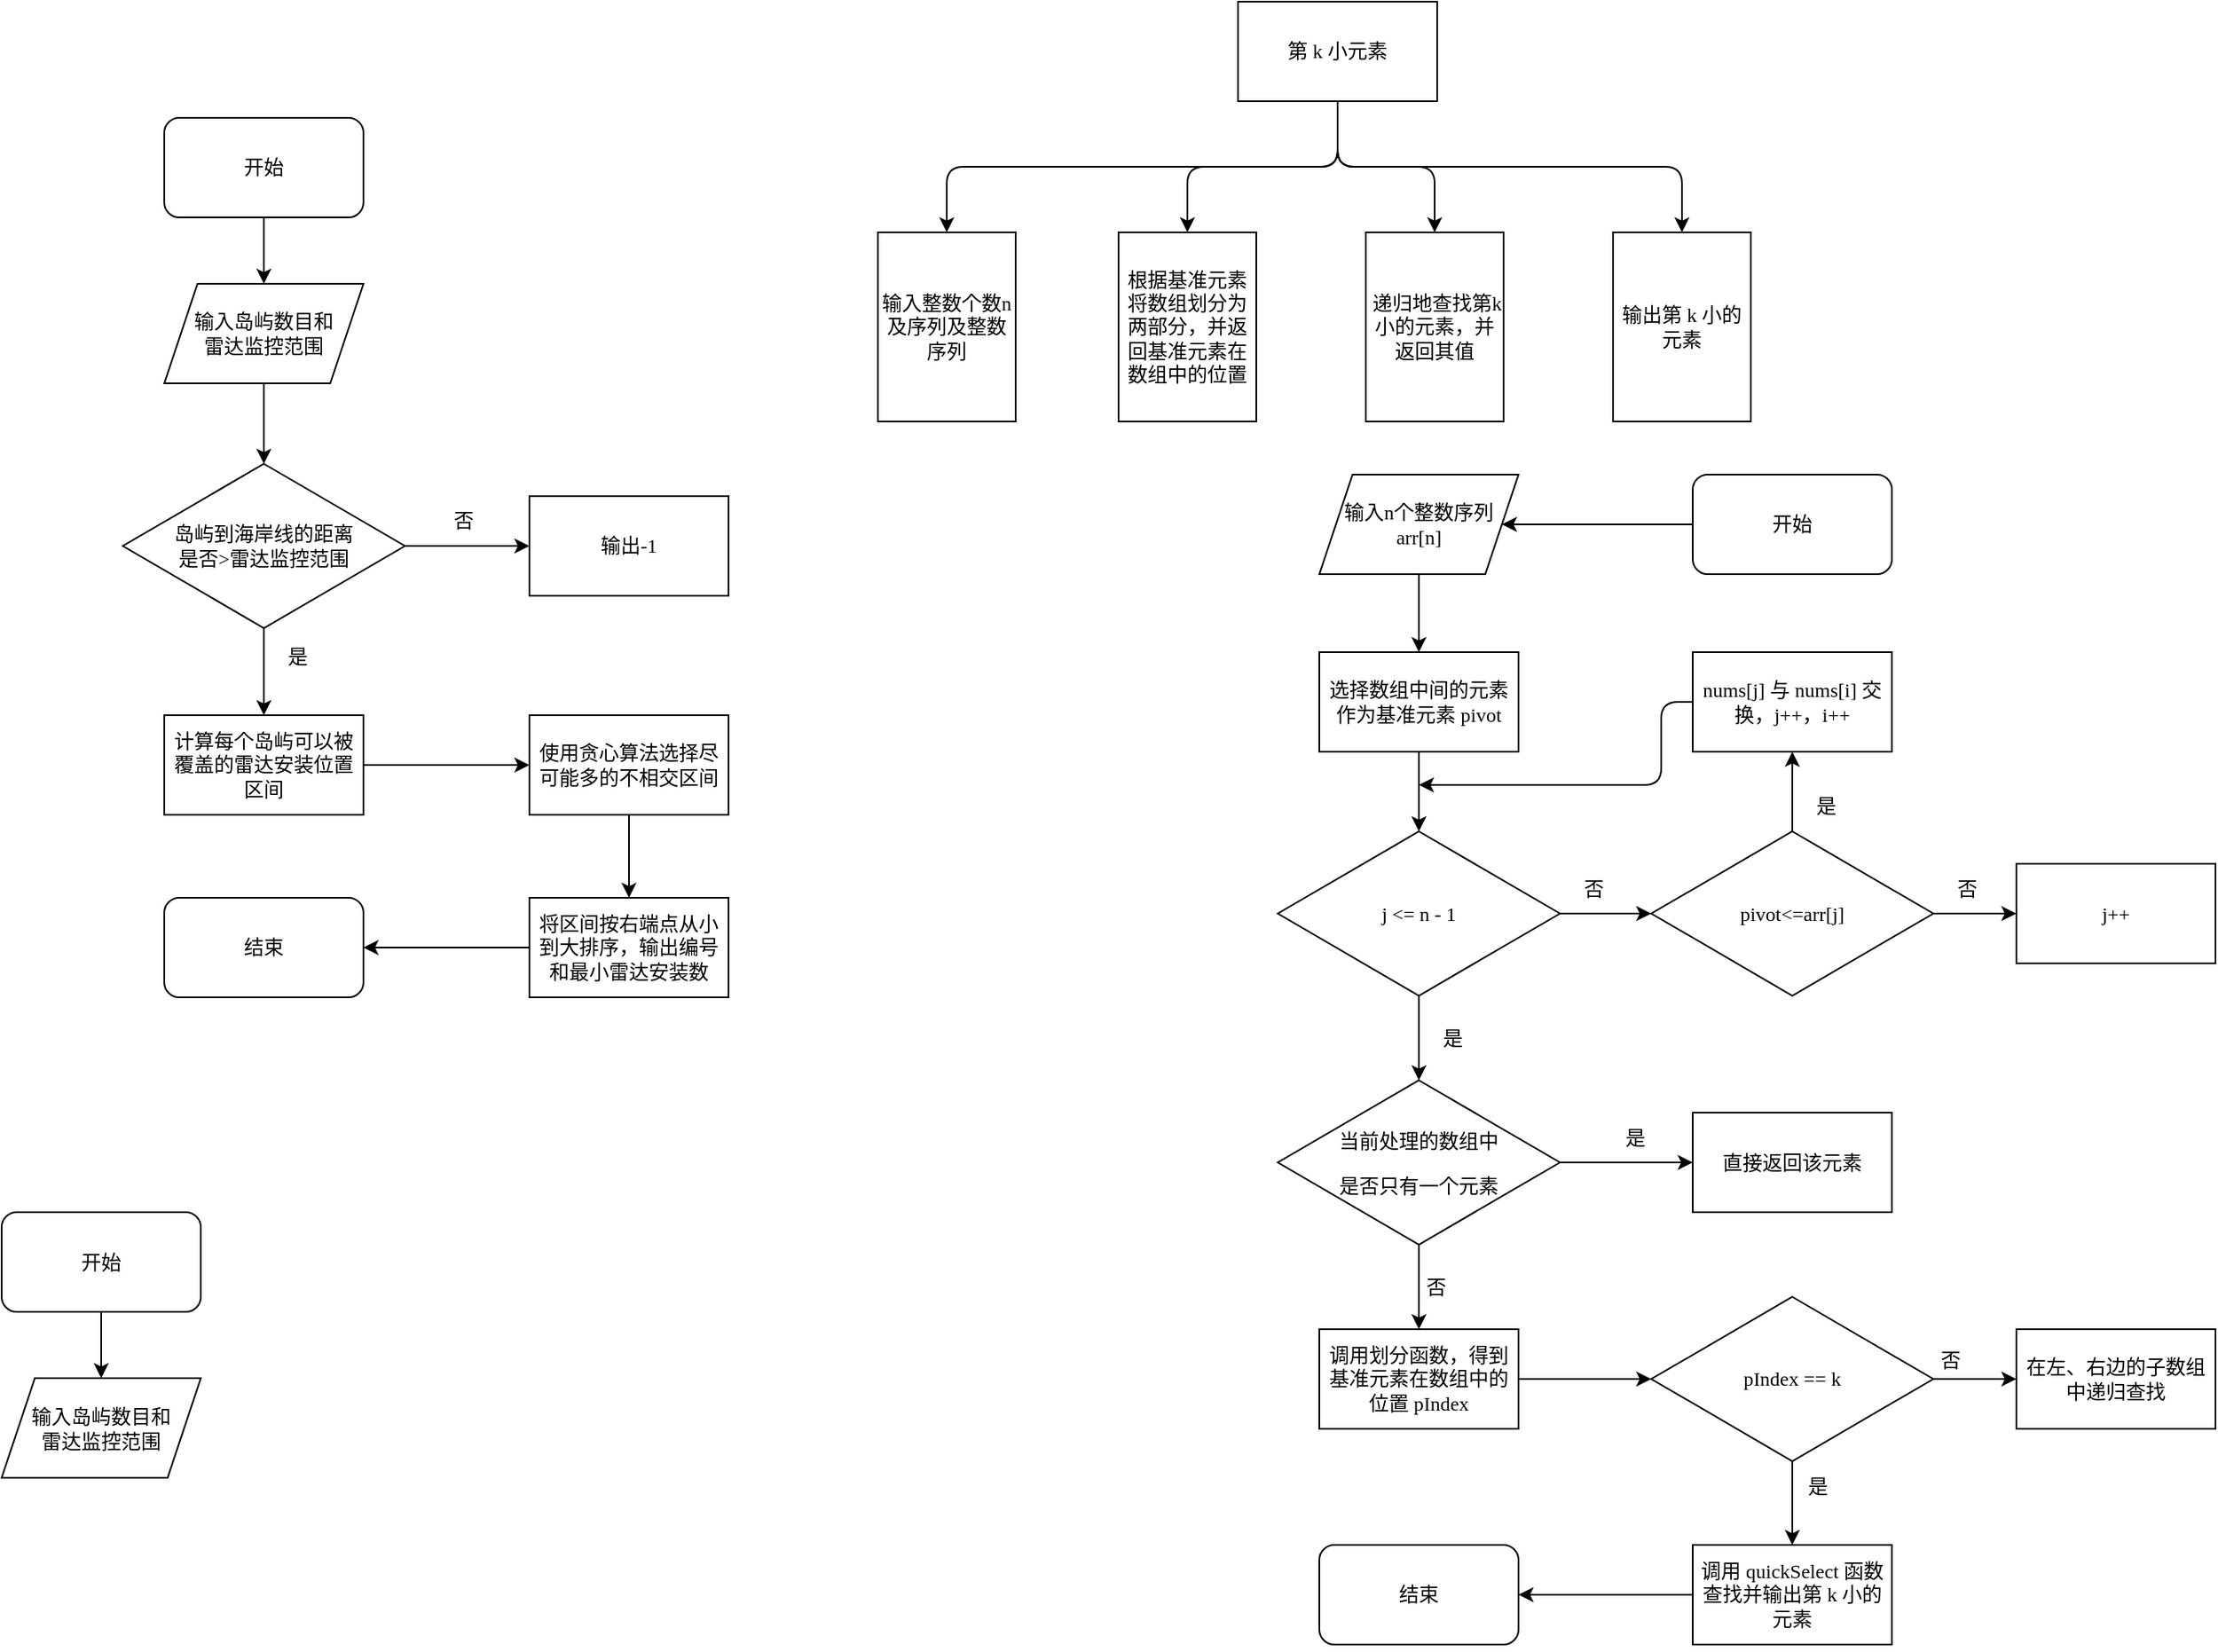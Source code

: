 <mxfile version="21.5.0" type="github">
  <diagram name="第 1 页" id="-d_zus6F9JadonjK7o-G">
    <mxGraphModel dx="855" dy="581" grid="0" gridSize="10" guides="1" tooltips="1" connect="1" arrows="1" fold="1" page="1" pageScale="1" pageWidth="1654" pageHeight="2336" math="0" shadow="0">
      <root>
        <mxCell id="0" />
        <mxCell id="1" parent="0" />
        <mxCell id="JW2blL81-z2ucw1xPPm1-20" style="edgeStyle=none;html=1;exitX=0.5;exitY=1;exitDx=0;exitDy=0;entryX=0.5;entryY=0;entryDx=0;entryDy=0;fontFamily=等线;" edge="1" parent="1" source="JW2blL81-z2ucw1xPPm1-4" target="JW2blL81-z2ucw1xPPm1-5">
          <mxGeometry relative="1" as="geometry" />
        </mxCell>
        <mxCell id="JW2blL81-z2ucw1xPPm1-4" value="开始" style="rounded=1;whiteSpace=wrap;html=1;fontFamily=等线;" vertex="1" parent="1">
          <mxGeometry x="220" y="110" width="120" height="60" as="geometry" />
        </mxCell>
        <mxCell id="JW2blL81-z2ucw1xPPm1-12" style="edgeStyle=none;html=1;exitX=0.5;exitY=1;exitDx=0;exitDy=0;entryX=0.5;entryY=0;entryDx=0;entryDy=0;fontFamily=等线;" edge="1" parent="1" source="JW2blL81-z2ucw1xPPm1-5" target="JW2blL81-z2ucw1xPPm1-6">
          <mxGeometry relative="1" as="geometry" />
        </mxCell>
        <mxCell id="JW2blL81-z2ucw1xPPm1-5" value="输入岛屿数目和&lt;br&gt;雷达监控范围" style="shape=parallelogram;perimeter=parallelogramPerimeter;whiteSpace=wrap;html=1;fixedSize=1;fontFamily=等线;" vertex="1" parent="1">
          <mxGeometry x="220" y="210" width="120" height="60" as="geometry" />
        </mxCell>
        <mxCell id="JW2blL81-z2ucw1xPPm1-13" style="edgeStyle=none;html=1;exitX=1;exitY=0.5;exitDx=0;exitDy=0;entryX=0;entryY=0.5;entryDx=0;entryDy=0;fontFamily=等线;" edge="1" parent="1" source="JW2blL81-z2ucw1xPPm1-6" target="JW2blL81-z2ucw1xPPm1-7">
          <mxGeometry relative="1" as="geometry" />
        </mxCell>
        <mxCell id="JW2blL81-z2ucw1xPPm1-14" style="edgeStyle=none;html=1;exitX=0.5;exitY=1;exitDx=0;exitDy=0;entryX=0.5;entryY=0;entryDx=0;entryDy=0;fontFamily=等线;" edge="1" parent="1" source="JW2blL81-z2ucw1xPPm1-6" target="JW2blL81-z2ucw1xPPm1-8">
          <mxGeometry relative="1" as="geometry" />
        </mxCell>
        <mxCell id="JW2blL81-z2ucw1xPPm1-6" value="&lt;p class=&quot;MsoNormal&quot;&gt;岛屿到海岸线的距离&lt;br&gt;是否&amp;gt;雷达监控范围&lt;/p&gt;" style="rhombus;whiteSpace=wrap;html=1;fontFamily=等线;" vertex="1" parent="1">
          <mxGeometry x="195" y="318.5" width="170" height="99" as="geometry" />
        </mxCell>
        <mxCell id="JW2blL81-z2ucw1xPPm1-7" value="输出-1" style="rounded=0;whiteSpace=wrap;html=1;fontFamily=等线;" vertex="1" parent="1">
          <mxGeometry x="440" y="338" width="120" height="60" as="geometry" />
        </mxCell>
        <mxCell id="JW2blL81-z2ucw1xPPm1-15" style="edgeStyle=none;html=1;exitX=1;exitY=0.5;exitDx=0;exitDy=0;entryX=0;entryY=0.5;entryDx=0;entryDy=0;fontFamily=等线;" edge="1" parent="1" source="JW2blL81-z2ucw1xPPm1-8" target="JW2blL81-z2ucw1xPPm1-10">
          <mxGeometry relative="1" as="geometry" />
        </mxCell>
        <mxCell id="JW2blL81-z2ucw1xPPm1-8" value="&lt;p class=&quot;MsoNormal&quot;&gt;计算每个岛屿可以被覆盖的雷达安装位置区间&lt;/p&gt;" style="rounded=0;whiteSpace=wrap;html=1;fontFamily=等线;" vertex="1" parent="1">
          <mxGeometry x="220" y="470" width="120" height="60" as="geometry" />
        </mxCell>
        <mxCell id="JW2blL81-z2ucw1xPPm1-17" style="edgeStyle=none;html=1;exitX=0;exitY=0.5;exitDx=0;exitDy=0;fontFamily=等线;" edge="1" parent="1" source="JW2blL81-z2ucw1xPPm1-9" target="JW2blL81-z2ucw1xPPm1-11">
          <mxGeometry relative="1" as="geometry" />
        </mxCell>
        <mxCell id="JW2blL81-z2ucw1xPPm1-9" value="&lt;p class=&quot;MsoNormal&quot;&gt;将区间按右端点从小到大排序，输出编号和最小雷达安装数&lt;/p&gt;" style="rounded=0;whiteSpace=wrap;html=1;fontFamily=等线;" vertex="1" parent="1">
          <mxGeometry x="440" y="580" width="120" height="60" as="geometry" />
        </mxCell>
        <mxCell id="JW2blL81-z2ucw1xPPm1-16" style="edgeStyle=none;html=1;exitX=0.5;exitY=1;exitDx=0;exitDy=0;entryX=0.5;entryY=0;entryDx=0;entryDy=0;fontFamily=等线;" edge="1" parent="1" source="JW2blL81-z2ucw1xPPm1-10" target="JW2blL81-z2ucw1xPPm1-9">
          <mxGeometry relative="1" as="geometry" />
        </mxCell>
        <mxCell id="JW2blL81-z2ucw1xPPm1-10" value="&lt;p class=&quot;MsoNormal&quot;&gt;使用贪心算法选择尽可能多的不相交区间&lt;/p&gt;" style="rounded=0;whiteSpace=wrap;html=1;fontFamily=等线;" vertex="1" parent="1">
          <mxGeometry x="440" y="470" width="120" height="60" as="geometry" />
        </mxCell>
        <mxCell id="JW2blL81-z2ucw1xPPm1-11" value="结束" style="rounded=1;whiteSpace=wrap;html=1;fontFamily=等线;" vertex="1" parent="1">
          <mxGeometry x="220" y="580" width="120" height="60" as="geometry" />
        </mxCell>
        <mxCell id="JW2blL81-z2ucw1xPPm1-18" value="否" style="text;html=1;align=center;verticalAlign=middle;resizable=0;points=[];autosize=1;strokeColor=none;fillColor=none;fontFamily=等线;" vertex="1" parent="1">
          <mxGeometry x="380" y="338" width="40" height="30" as="geometry" />
        </mxCell>
        <mxCell id="JW2blL81-z2ucw1xPPm1-19" value="是" style="text;html=1;align=center;verticalAlign=middle;resizable=0;points=[];autosize=1;strokeColor=none;fillColor=none;fontFamily=等线;" vertex="1" parent="1">
          <mxGeometry x="280" y="420" width="40" height="30" as="geometry" />
        </mxCell>
        <mxCell id="JW2blL81-z2ucw1xPPm1-67" style="edgeStyle=none;html=1;exitX=0;exitY=0.5;exitDx=0;exitDy=0;entryX=1;entryY=0.5;entryDx=0;entryDy=0;fontFamily=等线;" edge="1" parent="1" source="JW2blL81-z2ucw1xPPm1-22" target="JW2blL81-z2ucw1xPPm1-24">
          <mxGeometry relative="1" as="geometry" />
        </mxCell>
        <mxCell id="JW2blL81-z2ucw1xPPm1-22" value="开始" style="rounded=1;whiteSpace=wrap;html=1;fontFamily=等线;" vertex="1" parent="1">
          <mxGeometry x="1141" y="325" width="120" height="60" as="geometry" />
        </mxCell>
        <mxCell id="JW2blL81-z2ucw1xPPm1-68" style="edgeStyle=none;html=1;exitX=0.5;exitY=1;exitDx=0;exitDy=0;entryX=0.5;entryY=0;entryDx=0;entryDy=0;fontFamily=等线;" edge="1" parent="1" source="JW2blL81-z2ucw1xPPm1-24" target="JW2blL81-z2ucw1xPPm1-51">
          <mxGeometry relative="1" as="geometry" />
        </mxCell>
        <mxCell id="JW2blL81-z2ucw1xPPm1-24" value="输入n个整数序列&lt;br&gt;arr[n]" style="shape=parallelogram;perimeter=parallelogramPerimeter;whiteSpace=wrap;html=1;fixedSize=1;fontFamily=等线;" vertex="1" parent="1">
          <mxGeometry x="916" y="325" width="120" height="60" as="geometry" />
        </mxCell>
        <mxCell id="JW2blL81-z2ucw1xPPm1-47" style="edgeStyle=orthogonalEdgeStyle;html=1;exitX=0.5;exitY=1;exitDx=0;exitDy=0;entryX=0.5;entryY=0;entryDx=0;entryDy=0;fontFamily=等线;elbow=vertical;strokeColor=default;" edge="1" parent="1" source="JW2blL81-z2ucw1xPPm1-39" target="JW2blL81-z2ucw1xPPm1-40">
          <mxGeometry relative="1" as="geometry" />
        </mxCell>
        <mxCell id="JW2blL81-z2ucw1xPPm1-48" style="edgeStyle=orthogonalEdgeStyle;html=1;exitX=0.5;exitY=1;exitDx=0;exitDy=0;entryX=0.5;entryY=0;entryDx=0;entryDy=0;fontFamily=等线;strokeColor=default;" edge="1" parent="1" source="JW2blL81-z2ucw1xPPm1-39" target="JW2blL81-z2ucw1xPPm1-42">
          <mxGeometry relative="1" as="geometry" />
        </mxCell>
        <mxCell id="JW2blL81-z2ucw1xPPm1-49" style="edgeStyle=orthogonalEdgeStyle;html=1;exitX=0.5;exitY=1;exitDx=0;exitDy=0;entryX=0.5;entryY=0;entryDx=0;entryDy=0;fontFamily=等线;strokeColor=default;" edge="1" parent="1" source="JW2blL81-z2ucw1xPPm1-39" target="JW2blL81-z2ucw1xPPm1-43">
          <mxGeometry relative="1" as="geometry" />
        </mxCell>
        <mxCell id="JW2blL81-z2ucw1xPPm1-50" style="edgeStyle=orthogonalEdgeStyle;html=1;exitX=0.5;exitY=1;exitDx=0;exitDy=0;entryX=0.5;entryY=0;entryDx=0;entryDy=0;fontFamily=等线;strokeColor=default;" edge="1" parent="1" source="JW2blL81-z2ucw1xPPm1-39" target="JW2blL81-z2ucw1xPPm1-44">
          <mxGeometry relative="1" as="geometry" />
        </mxCell>
        <mxCell id="JW2blL81-z2ucw1xPPm1-39" value="第 k 小元素" style="rounded=0;whiteSpace=wrap;html=1;fontFamily=等线;strokeColor=default;" vertex="1" parent="1">
          <mxGeometry x="867" y="40" width="120" height="60" as="geometry" />
        </mxCell>
        <mxCell id="JW2blL81-z2ucw1xPPm1-40" value="输入整数个数n及序列及整数序列" style="rounded=0;whiteSpace=wrap;html=1;fontFamily=等线;strokeColor=default;" vertex="1" parent="1">
          <mxGeometry x="650" y="179" width="83" height="114" as="geometry" />
        </mxCell>
        <mxCell id="JW2blL81-z2ucw1xPPm1-42" value="&lt;p class=&quot;MsoNormal&quot;&gt;根据基准元素将数组划分为两部分，并返回基准元素在数组中的位置&lt;/p&gt;" style="rounded=0;whiteSpace=wrap;html=1;fontFamily=等线;strokeColor=default;" vertex="1" parent="1">
          <mxGeometry x="795" y="179" width="83" height="114" as="geometry" />
        </mxCell>
        <mxCell id="JW2blL81-z2ucw1xPPm1-43" value="&lt;p class=&quot;MsoNormal&quot;&gt;&lt;span style=&quot;background-color: initial;&quot;&gt;&amp;nbsp;递归地查找第k 小的元素，并返回其值&lt;/span&gt;&lt;/p&gt;" style="rounded=0;whiteSpace=wrap;html=1;fontFamily=等线;strokeColor=default;" vertex="1" parent="1">
          <mxGeometry x="944" y="179" width="83" height="114" as="geometry" />
        </mxCell>
        <mxCell id="JW2blL81-z2ucw1xPPm1-44" value="输出第 k 小的元素" style="rounded=0;whiteSpace=wrap;html=1;fontFamily=等线;strokeColor=default;" vertex="1" parent="1">
          <mxGeometry x="1093" y="179" width="83" height="114" as="geometry" />
        </mxCell>
        <mxCell id="JW2blL81-z2ucw1xPPm1-69" style="edgeStyle=none;html=1;exitX=0.5;exitY=1;exitDx=0;exitDy=0;entryX=0.5;entryY=0;entryDx=0;entryDy=0;fontFamily=等线;" edge="1" parent="1" source="JW2blL81-z2ucw1xPPm1-51" target="JW2blL81-z2ucw1xPPm1-52">
          <mxGeometry relative="1" as="geometry" />
        </mxCell>
        <mxCell id="JW2blL81-z2ucw1xPPm1-51" value="选择数组中间的元素作为基准元素 pivot" style="rounded=0;whiteSpace=wrap;html=1;fontFamily=等线;" vertex="1" parent="1">
          <mxGeometry x="916" y="432" width="120" height="60" as="geometry" />
        </mxCell>
        <mxCell id="JW2blL81-z2ucw1xPPm1-70" style="edgeStyle=none;html=1;exitX=1;exitY=0.5;exitDx=0;exitDy=0;fontFamily=等线;" edge="1" parent="1" source="JW2blL81-z2ucw1xPPm1-52" target="JW2blL81-z2ucw1xPPm1-54">
          <mxGeometry relative="1" as="geometry" />
        </mxCell>
        <mxCell id="JW2blL81-z2ucw1xPPm1-73" style="edgeStyle=none;html=1;exitX=0.5;exitY=1;exitDx=0;exitDy=0;entryX=0.5;entryY=0;entryDx=0;entryDy=0;fontFamily=等线;" edge="1" parent="1" source="JW2blL81-z2ucw1xPPm1-52" target="JW2blL81-z2ucw1xPPm1-56">
          <mxGeometry relative="1" as="geometry" />
        </mxCell>
        <mxCell id="JW2blL81-z2ucw1xPPm1-52" value="&lt;p class=&quot;MsoNormal&quot;&gt;&lt;span style=&quot;background-color: initial;&quot;&gt;j &amp;lt;= n - 1&lt;/span&gt;&lt;/p&gt;" style="rhombus;whiteSpace=wrap;html=1;fontFamily=等线;" vertex="1" parent="1">
          <mxGeometry x="891" y="540" width="170" height="99" as="geometry" />
        </mxCell>
        <mxCell id="JW2blL81-z2ucw1xPPm1-90" style="edgeStyle=orthogonalEdgeStyle;html=1;exitX=0;exitY=0.5;exitDx=0;exitDy=0;fontFamily=等线;" edge="1" parent="1">
          <mxGeometry relative="1" as="geometry">
            <mxPoint x="976" y="512" as="targetPoint" />
            <mxPoint x="1158" y="462" as="sourcePoint" />
            <Array as="points">
              <mxPoint x="1122" y="462" />
              <mxPoint x="1122" y="512" />
            </Array>
          </mxGeometry>
        </mxCell>
        <mxCell id="JW2blL81-z2ucw1xPPm1-53" value="&lt;p class=&quot;MsoNormal&quot;&gt;nums[j] 与 nums[i] 交换，j++，i++&lt;/p&gt;" style="rounded=0;whiteSpace=wrap;html=1;fontFamily=等线;" vertex="1" parent="1">
          <mxGeometry x="1141" y="432" width="120" height="60" as="geometry" />
        </mxCell>
        <mxCell id="JW2blL81-z2ucw1xPPm1-71" style="edgeStyle=none;html=1;exitX=0.5;exitY=0;exitDx=0;exitDy=0;entryX=0.5;entryY=1;entryDx=0;entryDy=0;fontFamily=等线;" edge="1" parent="1" source="JW2blL81-z2ucw1xPPm1-54" target="JW2blL81-z2ucw1xPPm1-53">
          <mxGeometry relative="1" as="geometry" />
        </mxCell>
        <mxCell id="JW2blL81-z2ucw1xPPm1-72" style="edgeStyle=none;html=1;exitX=1;exitY=0.5;exitDx=0;exitDy=0;entryX=0;entryY=0.5;entryDx=0;entryDy=0;fontFamily=等线;" edge="1" parent="1" source="JW2blL81-z2ucw1xPPm1-54" target="JW2blL81-z2ucw1xPPm1-55">
          <mxGeometry relative="1" as="geometry" />
        </mxCell>
        <mxCell id="JW2blL81-z2ucw1xPPm1-54" value="&lt;p class=&quot;MsoNormal&quot;&gt;pivot&amp;lt;=arr[j]&lt;br&gt;&lt;/p&gt;" style="rhombus;whiteSpace=wrap;html=1;fontFamily=等线;" vertex="1" parent="1">
          <mxGeometry x="1116" y="540" width="170" height="99" as="geometry" />
        </mxCell>
        <mxCell id="JW2blL81-z2ucw1xPPm1-55" value="&lt;p class=&quot;MsoNormal&quot;&gt;j++&lt;/p&gt;" style="rounded=0;whiteSpace=wrap;html=1;fontFamily=等线;" vertex="1" parent="1">
          <mxGeometry x="1336" y="559.5" width="120" height="60" as="geometry" />
        </mxCell>
        <mxCell id="JW2blL81-z2ucw1xPPm1-74" style="edgeStyle=none;html=1;exitX=1;exitY=0.5;exitDx=0;exitDy=0;entryX=0;entryY=0.5;entryDx=0;entryDy=0;fontFamily=等线;" edge="1" parent="1" source="JW2blL81-z2ucw1xPPm1-56" target="JW2blL81-z2ucw1xPPm1-57">
          <mxGeometry relative="1" as="geometry" />
        </mxCell>
        <mxCell id="JW2blL81-z2ucw1xPPm1-75" style="edgeStyle=none;html=1;exitX=0.5;exitY=1;exitDx=0;exitDy=0;entryX=0.5;entryY=0;entryDx=0;entryDy=0;fontFamily=等线;" edge="1" parent="1" source="JW2blL81-z2ucw1xPPm1-56" target="JW2blL81-z2ucw1xPPm1-58">
          <mxGeometry relative="1" as="geometry" />
        </mxCell>
        <mxCell id="JW2blL81-z2ucw1xPPm1-56" value="&lt;p class=&quot;MsoNormal&quot;&gt;当前处理的数组中&lt;/p&gt;&lt;p class=&quot;MsoNormal&quot;&gt;是否只有一个元素&lt;/p&gt;" style="rhombus;whiteSpace=wrap;html=1;fontFamily=等线;" vertex="1" parent="1">
          <mxGeometry x="891" y="690" width="170" height="99" as="geometry" />
        </mxCell>
        <mxCell id="JW2blL81-z2ucw1xPPm1-57" value="&lt;p class=&quot;MsoNormal&quot;&gt;直接返回该元素&lt;/p&gt;" style="rounded=0;whiteSpace=wrap;html=1;fontFamily=等线;" vertex="1" parent="1">
          <mxGeometry x="1141" y="709.5" width="120" height="60" as="geometry" />
        </mxCell>
        <mxCell id="JW2blL81-z2ucw1xPPm1-76" style="edgeStyle=none;html=1;exitX=1;exitY=0.5;exitDx=0;exitDy=0;entryX=0;entryY=0.5;entryDx=0;entryDy=0;fontFamily=等线;" edge="1" parent="1" source="JW2blL81-z2ucw1xPPm1-58" target="JW2blL81-z2ucw1xPPm1-59">
          <mxGeometry relative="1" as="geometry" />
        </mxCell>
        <mxCell id="JW2blL81-z2ucw1xPPm1-58" value="&lt;p class=&quot;MsoNormal&quot;&gt;调用划分函数，得到基准元素在数组中的位置 pIndex&lt;/p&gt;" style="rounded=0;whiteSpace=wrap;html=1;fontFamily=等线;" vertex="1" parent="1">
          <mxGeometry x="916" y="840" width="120" height="60" as="geometry" />
        </mxCell>
        <mxCell id="JW2blL81-z2ucw1xPPm1-79" style="html=1;exitX=1;exitY=0.5;exitDx=0;exitDy=0;entryX=0;entryY=0.5;entryDx=0;entryDy=0;fontFamily=等线;" edge="1" parent="1" source="JW2blL81-z2ucw1xPPm1-59" target="JW2blL81-z2ucw1xPPm1-62">
          <mxGeometry relative="1" as="geometry">
            <mxPoint x="1276.0" y="839.5" as="sourcePoint" />
          </mxGeometry>
        </mxCell>
        <mxCell id="JW2blL81-z2ucw1xPPm1-80" style="edgeStyle=none;html=1;exitX=0.5;exitY=1;exitDx=0;exitDy=0;entryX=0.5;entryY=0;entryDx=0;entryDy=0;fontFamily=等线;" edge="1" parent="1" source="JW2blL81-z2ucw1xPPm1-59" target="JW2blL81-z2ucw1xPPm1-65">
          <mxGeometry relative="1" as="geometry" />
        </mxCell>
        <mxCell id="JW2blL81-z2ucw1xPPm1-59" value="&lt;p class=&quot;MsoNormal&quot;&gt;pIndex == k&lt;/p&gt;" style="rhombus;whiteSpace=wrap;html=1;fontFamily=等线;" vertex="1" parent="1">
          <mxGeometry x="1116" y="820.5" width="170" height="99" as="geometry" />
        </mxCell>
        <mxCell id="JW2blL81-z2ucw1xPPm1-62" value="&lt;p class=&quot;MsoNormal&quot;&gt;在左、右边的子数组中递归查找&lt;br&gt;&lt;/p&gt;" style="rounded=0;whiteSpace=wrap;html=1;fontFamily=等线;" vertex="1" parent="1">
          <mxGeometry x="1336" y="840" width="120" height="60" as="geometry" />
        </mxCell>
        <mxCell id="JW2blL81-z2ucw1xPPm1-81" style="edgeStyle=none;html=1;exitX=0;exitY=0.5;exitDx=0;exitDy=0;entryX=1;entryY=0.5;entryDx=0;entryDy=0;fontFamily=等线;" edge="1" parent="1" source="JW2blL81-z2ucw1xPPm1-65" target="JW2blL81-z2ucw1xPPm1-66">
          <mxGeometry relative="1" as="geometry" />
        </mxCell>
        <mxCell id="JW2blL81-z2ucw1xPPm1-65" value="&lt;p class=&quot;MsoNormal&quot;&gt;调用 quickSelect 函数查找并输出第 k 小的元素&lt;/p&gt;" style="rounded=0;whiteSpace=wrap;html=1;fontFamily=等线;" vertex="1" parent="1">
          <mxGeometry x="1141" y="970" width="120" height="60" as="geometry" />
        </mxCell>
        <mxCell id="JW2blL81-z2ucw1xPPm1-66" value="结束" style="rounded=1;whiteSpace=wrap;html=1;fontFamily=等线;" vertex="1" parent="1">
          <mxGeometry x="916" y="970" width="120" height="60" as="geometry" />
        </mxCell>
        <mxCell id="JW2blL81-z2ucw1xPPm1-82" value="否" style="text;html=1;align=center;verticalAlign=middle;resizable=0;points=[];autosize=1;strokeColor=none;fillColor=none;fontFamily=等线;" vertex="1" parent="1">
          <mxGeometry x="1061" y="559.5" width="40" height="30" as="geometry" />
        </mxCell>
        <mxCell id="JW2blL81-z2ucw1xPPm1-83" value="是" style="text;html=1;align=center;verticalAlign=middle;resizable=0;points=[];autosize=1;strokeColor=none;fillColor=none;fontFamily=等线;" vertex="1" parent="1">
          <mxGeometry x="976" y="650" width="40" height="30" as="geometry" />
        </mxCell>
        <mxCell id="JW2blL81-z2ucw1xPPm1-84" value="是" style="text;html=1;align=center;verticalAlign=middle;resizable=0;points=[];autosize=1;strokeColor=none;fillColor=none;fontFamily=等线;" vertex="1" parent="1">
          <mxGeometry x="1201" y="510" width="40" height="30" as="geometry" />
        </mxCell>
        <mxCell id="JW2blL81-z2ucw1xPPm1-85" value="否" style="text;html=1;align=center;verticalAlign=middle;resizable=0;points=[];autosize=1;strokeColor=none;fillColor=none;fontFamily=等线;" vertex="1" parent="1">
          <mxGeometry x="1286" y="559.5" width="40" height="30" as="geometry" />
        </mxCell>
        <mxCell id="JW2blL81-z2ucw1xPPm1-86" value="否" style="text;html=1;align=center;verticalAlign=middle;resizable=0;points=[];autosize=1;strokeColor=none;fillColor=none;fontFamily=等线;" vertex="1" parent="1">
          <mxGeometry x="1276" y="843.5" width="40" height="30" as="geometry" />
        </mxCell>
        <mxCell id="JW2blL81-z2ucw1xPPm1-87" value="是" style="text;html=1;align=center;verticalAlign=middle;resizable=0;points=[];autosize=1;strokeColor=none;fillColor=none;fontFamily=等线;" vertex="1" parent="1">
          <mxGeometry x="1196" y="919.5" width="40" height="30" as="geometry" />
        </mxCell>
        <mxCell id="JW2blL81-z2ucw1xPPm1-88" value="否" style="text;html=1;align=center;verticalAlign=middle;resizable=0;points=[];autosize=1;strokeColor=none;fillColor=none;fontFamily=等线;" vertex="1" parent="1">
          <mxGeometry x="966" y="800" width="40" height="30" as="geometry" />
        </mxCell>
        <mxCell id="JW2blL81-z2ucw1xPPm1-89" value="是" style="text;html=1;align=center;verticalAlign=middle;resizable=0;points=[];autosize=1;strokeColor=none;fillColor=none;fontFamily=等线;" vertex="1" parent="1">
          <mxGeometry x="1086" y="709.5" width="40" height="30" as="geometry" />
        </mxCell>
        <mxCell id="JW2blL81-z2ucw1xPPm1-91" style="edgeStyle=none;html=1;exitX=0.5;exitY=1;exitDx=0;exitDy=0;entryX=0.5;entryY=0;entryDx=0;entryDy=0;fontFamily=等线;" edge="1" parent="1" source="JW2blL81-z2ucw1xPPm1-92" target="JW2blL81-z2ucw1xPPm1-93">
          <mxGeometry relative="1" as="geometry" />
        </mxCell>
        <mxCell id="JW2blL81-z2ucw1xPPm1-92" value="开始" style="rounded=1;whiteSpace=wrap;html=1;fontFamily=等线;" vertex="1" parent="1">
          <mxGeometry x="122" y="769.5" width="120" height="60" as="geometry" />
        </mxCell>
        <mxCell id="JW2blL81-z2ucw1xPPm1-93" value="输入岛屿数目和&lt;br&gt;雷达监控范围" style="shape=parallelogram;perimeter=parallelogramPerimeter;whiteSpace=wrap;html=1;fixedSize=1;fontFamily=等线;" vertex="1" parent="1">
          <mxGeometry x="122" y="869.5" width="120" height="60" as="geometry" />
        </mxCell>
      </root>
    </mxGraphModel>
  </diagram>
</mxfile>
